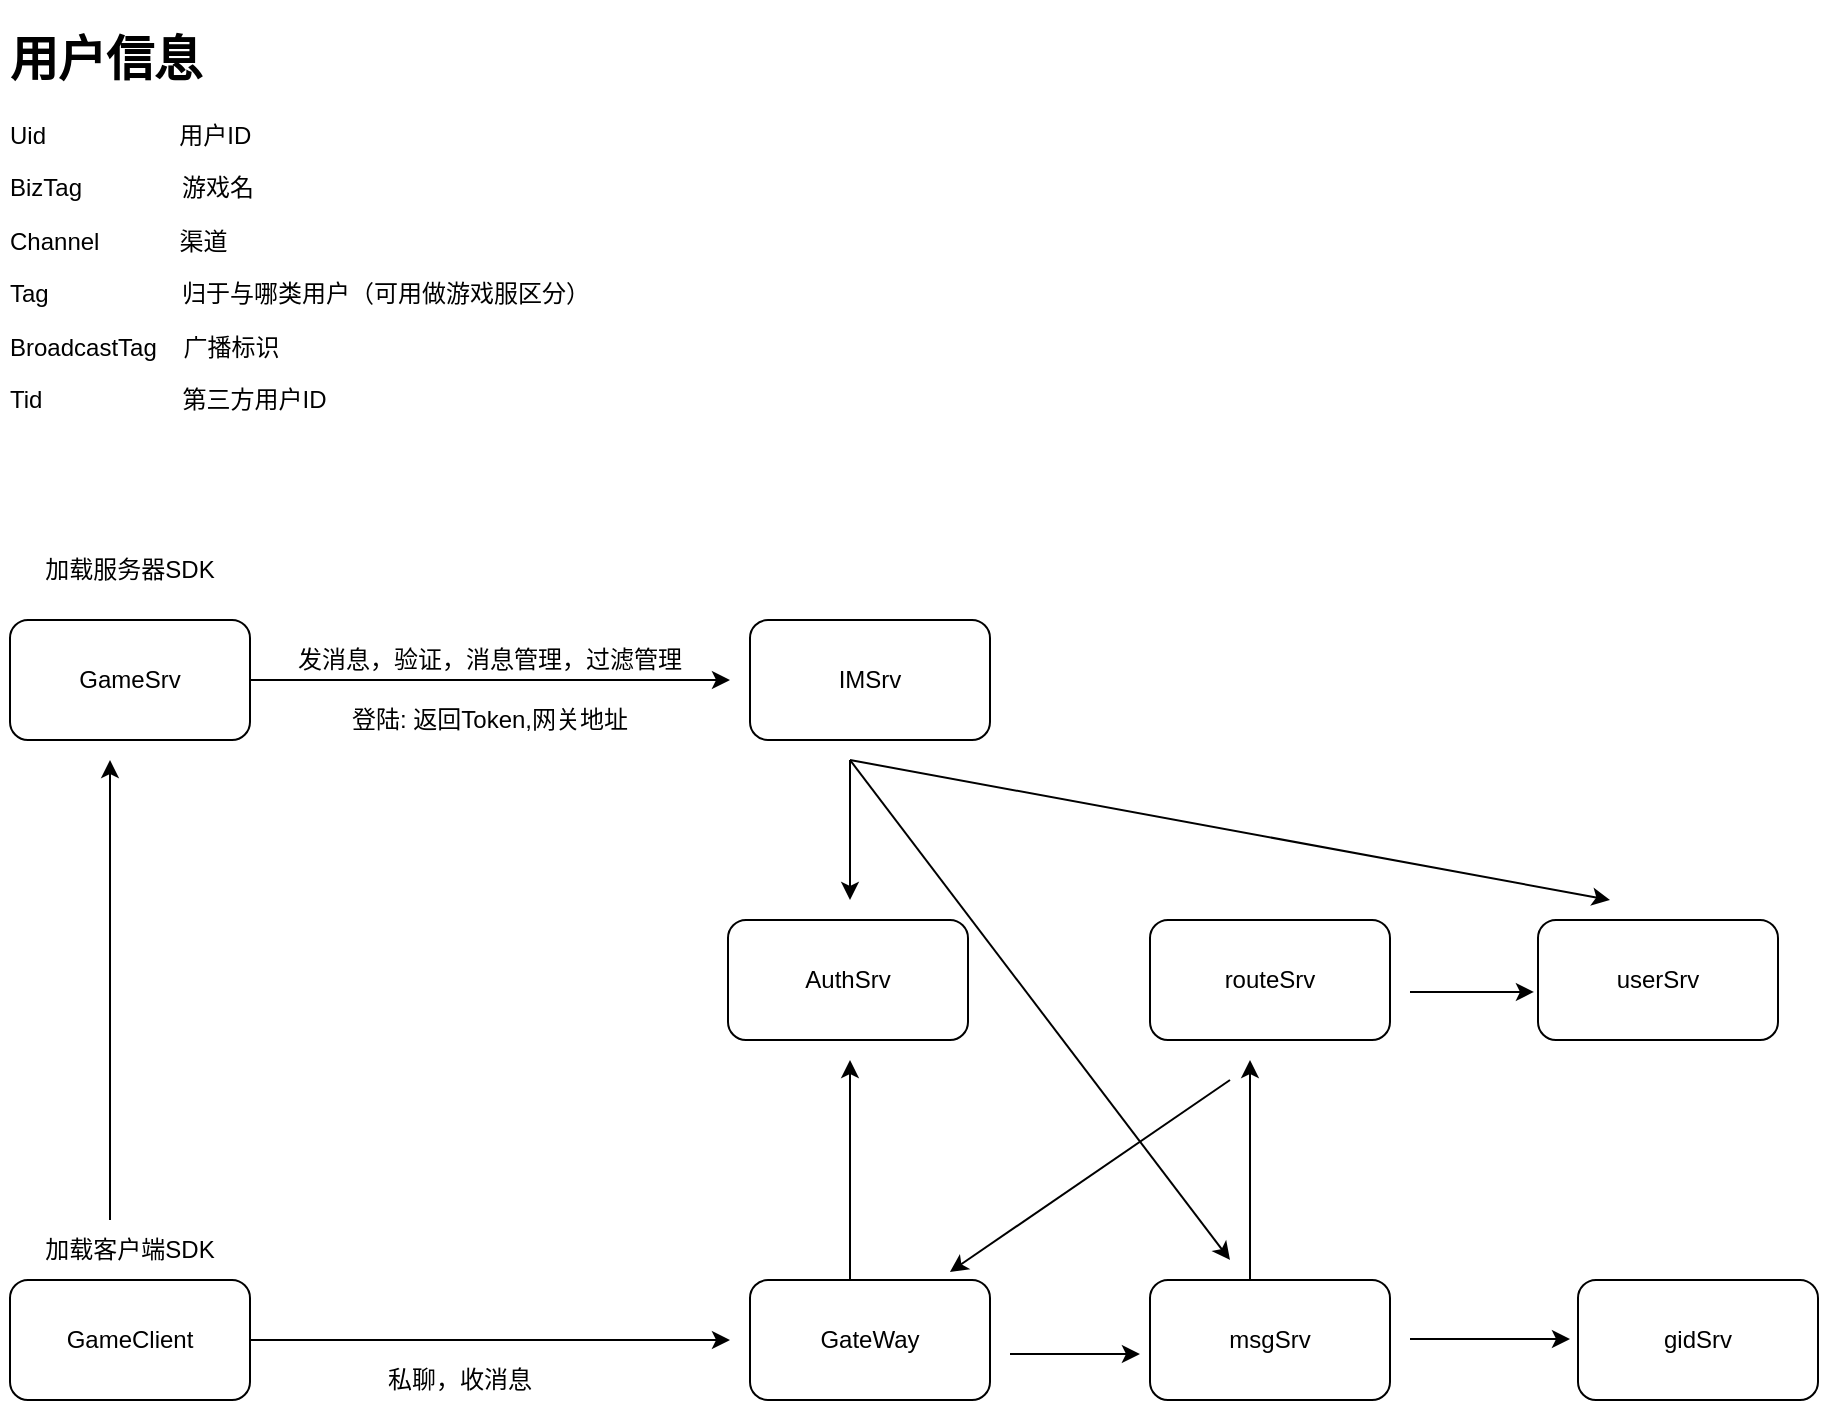<mxfile version="14.4.3" type="github">
  <diagram name="Page-1" id="e7e014a7-5840-1c2e-5031-d8a46d1fe8dd">
    <mxGraphModel dx="1422" dy="1599" grid="1" gridSize="10" guides="1" tooltips="1" connect="1" arrows="1" fold="1" page="1" pageScale="1" pageWidth="1169" pageHeight="826" background="#ffffff" math="0" shadow="0">
      <root>
        <mxCell id="0" />
        <mxCell id="1" parent="0" />
        <mxCell id="CLl8KxzAFQSvIbFFcxK8-41" value="GameSrv" style="rounded=1;whiteSpace=wrap;html=1;" vertex="1" parent="1">
          <mxGeometry x="20" y="190" width="120" height="60" as="geometry" />
        </mxCell>
        <mxCell id="CLl8KxzAFQSvIbFFcxK8-42" value="GameClient" style="rounded=1;whiteSpace=wrap;html=1;" vertex="1" parent="1">
          <mxGeometry x="20" y="520" width="120" height="60" as="geometry" />
        </mxCell>
        <mxCell id="CLl8KxzAFQSvIbFFcxK8-43" value="IMSrv" style="rounded=1;whiteSpace=wrap;html=1;" vertex="1" parent="1">
          <mxGeometry x="390" y="190" width="120" height="60" as="geometry" />
        </mxCell>
        <mxCell id="CLl8KxzAFQSvIbFFcxK8-44" value="GateWay" style="rounded=1;whiteSpace=wrap;html=1;" vertex="1" parent="1">
          <mxGeometry x="390" y="520" width="120" height="60" as="geometry" />
        </mxCell>
        <mxCell id="CLl8KxzAFQSvIbFFcxK8-45" value="" style="endArrow=classic;html=1;" edge="1" parent="1">
          <mxGeometry width="50" height="50" relative="1" as="geometry">
            <mxPoint x="140" y="220" as="sourcePoint" />
            <mxPoint x="380" y="220" as="targetPoint" />
          </mxGeometry>
        </mxCell>
        <mxCell id="CLl8KxzAFQSvIbFFcxK8-46" value="加载服务器SDK" style="text;html=1;strokeColor=none;fillColor=none;align=center;verticalAlign=middle;whiteSpace=wrap;rounded=0;" vertex="1" parent="1">
          <mxGeometry x="20" y="150" width="120" height="30" as="geometry" />
        </mxCell>
        <mxCell id="CLl8KxzAFQSvIbFFcxK8-47" value="加载客户端SDK" style="text;html=1;strokeColor=none;fillColor=none;align=center;verticalAlign=middle;whiteSpace=wrap;rounded=0;" vertex="1" parent="1">
          <mxGeometry x="20" y="490" width="120" height="30" as="geometry" />
        </mxCell>
        <mxCell id="CLl8KxzAFQSvIbFFcxK8-49" value="" style="endArrow=classic;html=1;" edge="1" parent="1">
          <mxGeometry width="50" height="50" relative="1" as="geometry">
            <mxPoint x="140" y="550" as="sourcePoint" />
            <mxPoint x="380" y="550" as="targetPoint" />
          </mxGeometry>
        </mxCell>
        <mxCell id="CLl8KxzAFQSvIbFFcxK8-50" value="" style="endArrow=classic;html=1;" edge="1" parent="1">
          <mxGeometry width="50" height="50" relative="1" as="geometry">
            <mxPoint x="70" y="490" as="sourcePoint" />
            <mxPoint x="70" y="260" as="targetPoint" />
          </mxGeometry>
        </mxCell>
        <mxCell id="CLl8KxzAFQSvIbFFcxK8-51" value="发消息，验证，消息管理，过滤管理" style="text;html=1;strokeColor=none;fillColor=none;align=center;verticalAlign=middle;whiteSpace=wrap;rounded=0;" vertex="1" parent="1">
          <mxGeometry x="150" y="200" width="220" height="20" as="geometry" />
        </mxCell>
        <mxCell id="CLl8KxzAFQSvIbFFcxK8-52" value="AuthSrv" style="rounded=1;whiteSpace=wrap;html=1;" vertex="1" parent="1">
          <mxGeometry x="379" y="340" width="120" height="60" as="geometry" />
        </mxCell>
        <mxCell id="CLl8KxzAFQSvIbFFcxK8-53" value="" style="endArrow=classic;html=1;" edge="1" parent="1">
          <mxGeometry width="50" height="50" relative="1" as="geometry">
            <mxPoint x="440" y="260" as="sourcePoint" />
            <mxPoint x="440" y="330" as="targetPoint" />
          </mxGeometry>
        </mxCell>
        <mxCell id="CLl8KxzAFQSvIbFFcxK8-54" value="" style="endArrow=classic;html=1;" edge="1" parent="1">
          <mxGeometry width="50" height="50" relative="1" as="geometry">
            <mxPoint x="440" y="520" as="sourcePoint" />
            <mxPoint x="440" y="410" as="targetPoint" />
          </mxGeometry>
        </mxCell>
        <mxCell id="CLl8KxzAFQSvIbFFcxK8-55" value="userSrv" style="rounded=1;whiteSpace=wrap;html=1;" vertex="1" parent="1">
          <mxGeometry x="784" y="340" width="120" height="60" as="geometry" />
        </mxCell>
        <mxCell id="CLl8KxzAFQSvIbFFcxK8-56" value="routeSrv" style="rounded=1;whiteSpace=wrap;html=1;" vertex="1" parent="1">
          <mxGeometry x="590" y="340" width="120" height="60" as="geometry" />
        </mxCell>
        <mxCell id="CLl8KxzAFQSvIbFFcxK8-58" value="" style="endArrow=classic;html=1;" edge="1" parent="1">
          <mxGeometry width="50" height="50" relative="1" as="geometry">
            <mxPoint x="440" y="260" as="sourcePoint" />
            <mxPoint x="820" y="330" as="targetPoint" />
          </mxGeometry>
        </mxCell>
        <mxCell id="CLl8KxzAFQSvIbFFcxK8-59" value="msgSrv" style="rounded=1;whiteSpace=wrap;html=1;" vertex="1" parent="1">
          <mxGeometry x="590" y="520" width="120" height="60" as="geometry" />
        </mxCell>
        <mxCell id="CLl8KxzAFQSvIbFFcxK8-60" value="" style="endArrow=classic;html=1;entryX=-0.042;entryY=0.617;entryDx=0;entryDy=0;entryPerimeter=0;" edge="1" parent="1" target="CLl8KxzAFQSvIbFFcxK8-59">
          <mxGeometry width="50" height="50" relative="1" as="geometry">
            <mxPoint x="520" y="557" as="sourcePoint" />
            <mxPoint x="560" y="510" as="targetPoint" />
          </mxGeometry>
        </mxCell>
        <mxCell id="CLl8KxzAFQSvIbFFcxK8-61" value="" style="endArrow=classic;html=1;" edge="1" parent="1">
          <mxGeometry width="50" height="50" relative="1" as="geometry">
            <mxPoint x="640" y="520" as="sourcePoint" />
            <mxPoint x="640" y="410" as="targetPoint" />
          </mxGeometry>
        </mxCell>
        <mxCell id="CLl8KxzAFQSvIbFFcxK8-62" value="" style="endArrow=classic;html=1;entryX=0.833;entryY=-0.067;entryDx=0;entryDy=0;entryPerimeter=0;" edge="1" parent="1" target="CLl8KxzAFQSvIbFFcxK8-44">
          <mxGeometry width="50" height="50" relative="1" as="geometry">
            <mxPoint x="630" y="420" as="sourcePoint" />
            <mxPoint x="680" y="370" as="targetPoint" />
          </mxGeometry>
        </mxCell>
        <mxCell id="CLl8KxzAFQSvIbFFcxK8-63" value="" style="endArrow=classic;html=1;entryX=-0.017;entryY=0.633;entryDx=0;entryDy=0;entryPerimeter=0;" edge="1" parent="1">
          <mxGeometry width="50" height="50" relative="1" as="geometry">
            <mxPoint x="720" y="376" as="sourcePoint" />
            <mxPoint x="781.96" y="375.98" as="targetPoint" />
          </mxGeometry>
        </mxCell>
        <mxCell id="CLl8KxzAFQSvIbFFcxK8-64" value="gidSrv" style="rounded=1;whiteSpace=wrap;html=1;" vertex="1" parent="1">
          <mxGeometry x="804" y="520" width="120" height="60" as="geometry" />
        </mxCell>
        <mxCell id="CLl8KxzAFQSvIbFFcxK8-65" value="" style="endArrow=classic;html=1;" edge="1" parent="1">
          <mxGeometry width="50" height="50" relative="1" as="geometry">
            <mxPoint x="720" y="549.5" as="sourcePoint" />
            <mxPoint x="800" y="549.5" as="targetPoint" />
          </mxGeometry>
        </mxCell>
        <mxCell id="CLl8KxzAFQSvIbFFcxK8-68" value="登陆: 返回Token,网关地址&lt;br&gt;" style="text;html=1;strokeColor=none;fillColor=none;align=center;verticalAlign=middle;whiteSpace=wrap;rounded=0;" vertex="1" parent="1">
          <mxGeometry x="175" y="230" width="170" height="20" as="geometry" />
        </mxCell>
        <mxCell id="CLl8KxzAFQSvIbFFcxK8-69" value="私聊，收消息" style="text;html=1;strokeColor=none;fillColor=none;align=center;verticalAlign=middle;whiteSpace=wrap;rounded=0;" vertex="1" parent="1">
          <mxGeometry x="190" y="560" width="110" height="20" as="geometry" />
        </mxCell>
        <mxCell id="CLl8KxzAFQSvIbFFcxK8-70" value="&lt;h1&gt;用户信息&lt;/h1&gt;&lt;p&gt;Uid&amp;nbsp; &amp;nbsp; &amp;nbsp; &amp;nbsp; &amp;nbsp; &amp;nbsp; &amp;nbsp; &amp;nbsp; &amp;nbsp; &amp;nbsp; 用户ID&lt;br&gt;&lt;/p&gt;&lt;p&gt;BizTag&amp;nbsp; &amp;nbsp; &amp;nbsp; &amp;nbsp; &amp;nbsp; &amp;nbsp; &amp;nbsp; &amp;nbsp;游戏名&lt;/p&gt;&lt;p&gt;Channel&amp;nbsp; &amp;nbsp; &amp;nbsp; &amp;nbsp; &amp;nbsp; &amp;nbsp; 渠道&lt;/p&gt;&lt;p&gt;Tag&amp;nbsp; &amp;nbsp; &amp;nbsp; &amp;nbsp; &amp;nbsp; &amp;nbsp; &amp;nbsp; &amp;nbsp; &amp;nbsp; &amp;nbsp; 归于与哪类用户（可用做游戏服区分）&lt;/p&gt;&lt;p&gt;BroadcastTag&amp;nbsp; &amp;nbsp; 广播标识&amp;nbsp;&amp;nbsp;&lt;/p&gt;&lt;p&gt;Tid&amp;nbsp; &amp;nbsp; &amp;nbsp; &amp;nbsp; &amp;nbsp; &amp;nbsp; &amp;nbsp; &amp;nbsp; &amp;nbsp; &amp;nbsp; &amp;nbsp;第三方用户ID&lt;br&gt;&lt;/p&gt;&lt;p&gt;&amp;nbsp;&lt;/p&gt;" style="text;html=1;strokeColor=none;fillColor=none;spacing=5;spacingTop=-20;whiteSpace=wrap;overflow=hidden;rounded=0;" vertex="1" parent="1">
          <mxGeometry x="15" y="-110" width="330" height="200" as="geometry" />
        </mxCell>
        <mxCell id="CLl8KxzAFQSvIbFFcxK8-71" value="" style="endArrow=classic;html=1;" edge="1" parent="1">
          <mxGeometry width="50" height="50" relative="1" as="geometry">
            <mxPoint x="440" y="260" as="sourcePoint" />
            <mxPoint x="630" y="510" as="targetPoint" />
          </mxGeometry>
        </mxCell>
      </root>
    </mxGraphModel>
  </diagram>
</mxfile>
